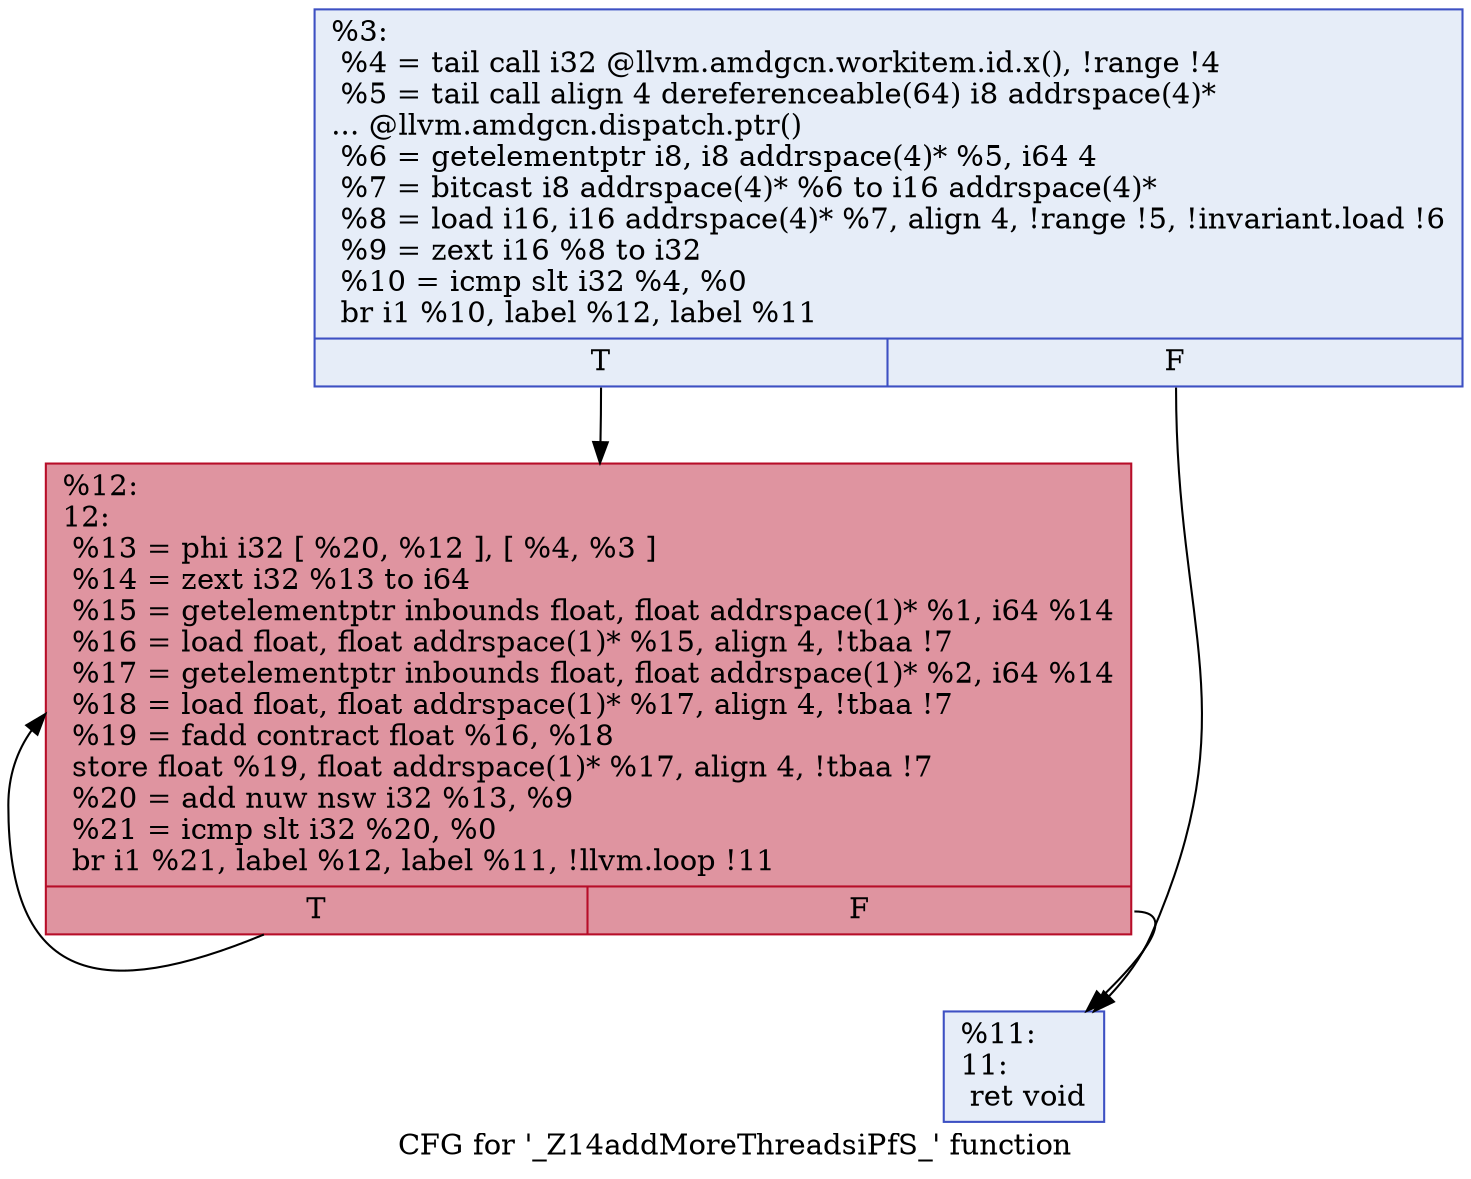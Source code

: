 digraph "CFG for '_Z14addMoreThreadsiPfS_' function" {
	label="CFG for '_Z14addMoreThreadsiPfS_' function";

	Node0x569afe0 [shape=record,color="#3d50c3ff", style=filled, fillcolor="#c7d7f070",label="{%3:\l  %4 = tail call i32 @llvm.amdgcn.workitem.id.x(), !range !4\l  %5 = tail call align 4 dereferenceable(64) i8 addrspace(4)*\l... @llvm.amdgcn.dispatch.ptr()\l  %6 = getelementptr i8, i8 addrspace(4)* %5, i64 4\l  %7 = bitcast i8 addrspace(4)* %6 to i16 addrspace(4)*\l  %8 = load i16, i16 addrspace(4)* %7, align 4, !range !5, !invariant.load !6\l  %9 = zext i16 %8 to i32\l  %10 = icmp slt i32 %4, %0\l  br i1 %10, label %12, label %11\l|{<s0>T|<s1>F}}"];
	Node0x569afe0:s0 -> Node0x569bd70;
	Node0x569afe0:s1 -> Node0x569cc40;
	Node0x569cc40 [shape=record,color="#3d50c3ff", style=filled, fillcolor="#c7d7f070",label="{%11:\l11:                                               \l  ret void\l}"];
	Node0x569bd70 [shape=record,color="#b70d28ff", style=filled, fillcolor="#b70d2870",label="{%12:\l12:                                               \l  %13 = phi i32 [ %20, %12 ], [ %4, %3 ]\l  %14 = zext i32 %13 to i64\l  %15 = getelementptr inbounds float, float addrspace(1)* %1, i64 %14\l  %16 = load float, float addrspace(1)* %15, align 4, !tbaa !7\l  %17 = getelementptr inbounds float, float addrspace(1)* %2, i64 %14\l  %18 = load float, float addrspace(1)* %17, align 4, !tbaa !7\l  %19 = fadd contract float %16, %18\l  store float %19, float addrspace(1)* %17, align 4, !tbaa !7\l  %20 = add nuw nsw i32 %13, %9\l  %21 = icmp slt i32 %20, %0\l  br i1 %21, label %12, label %11, !llvm.loop !11\l|{<s0>T|<s1>F}}"];
	Node0x569bd70:s0 -> Node0x569bd70;
	Node0x569bd70:s1 -> Node0x569cc40;
}
